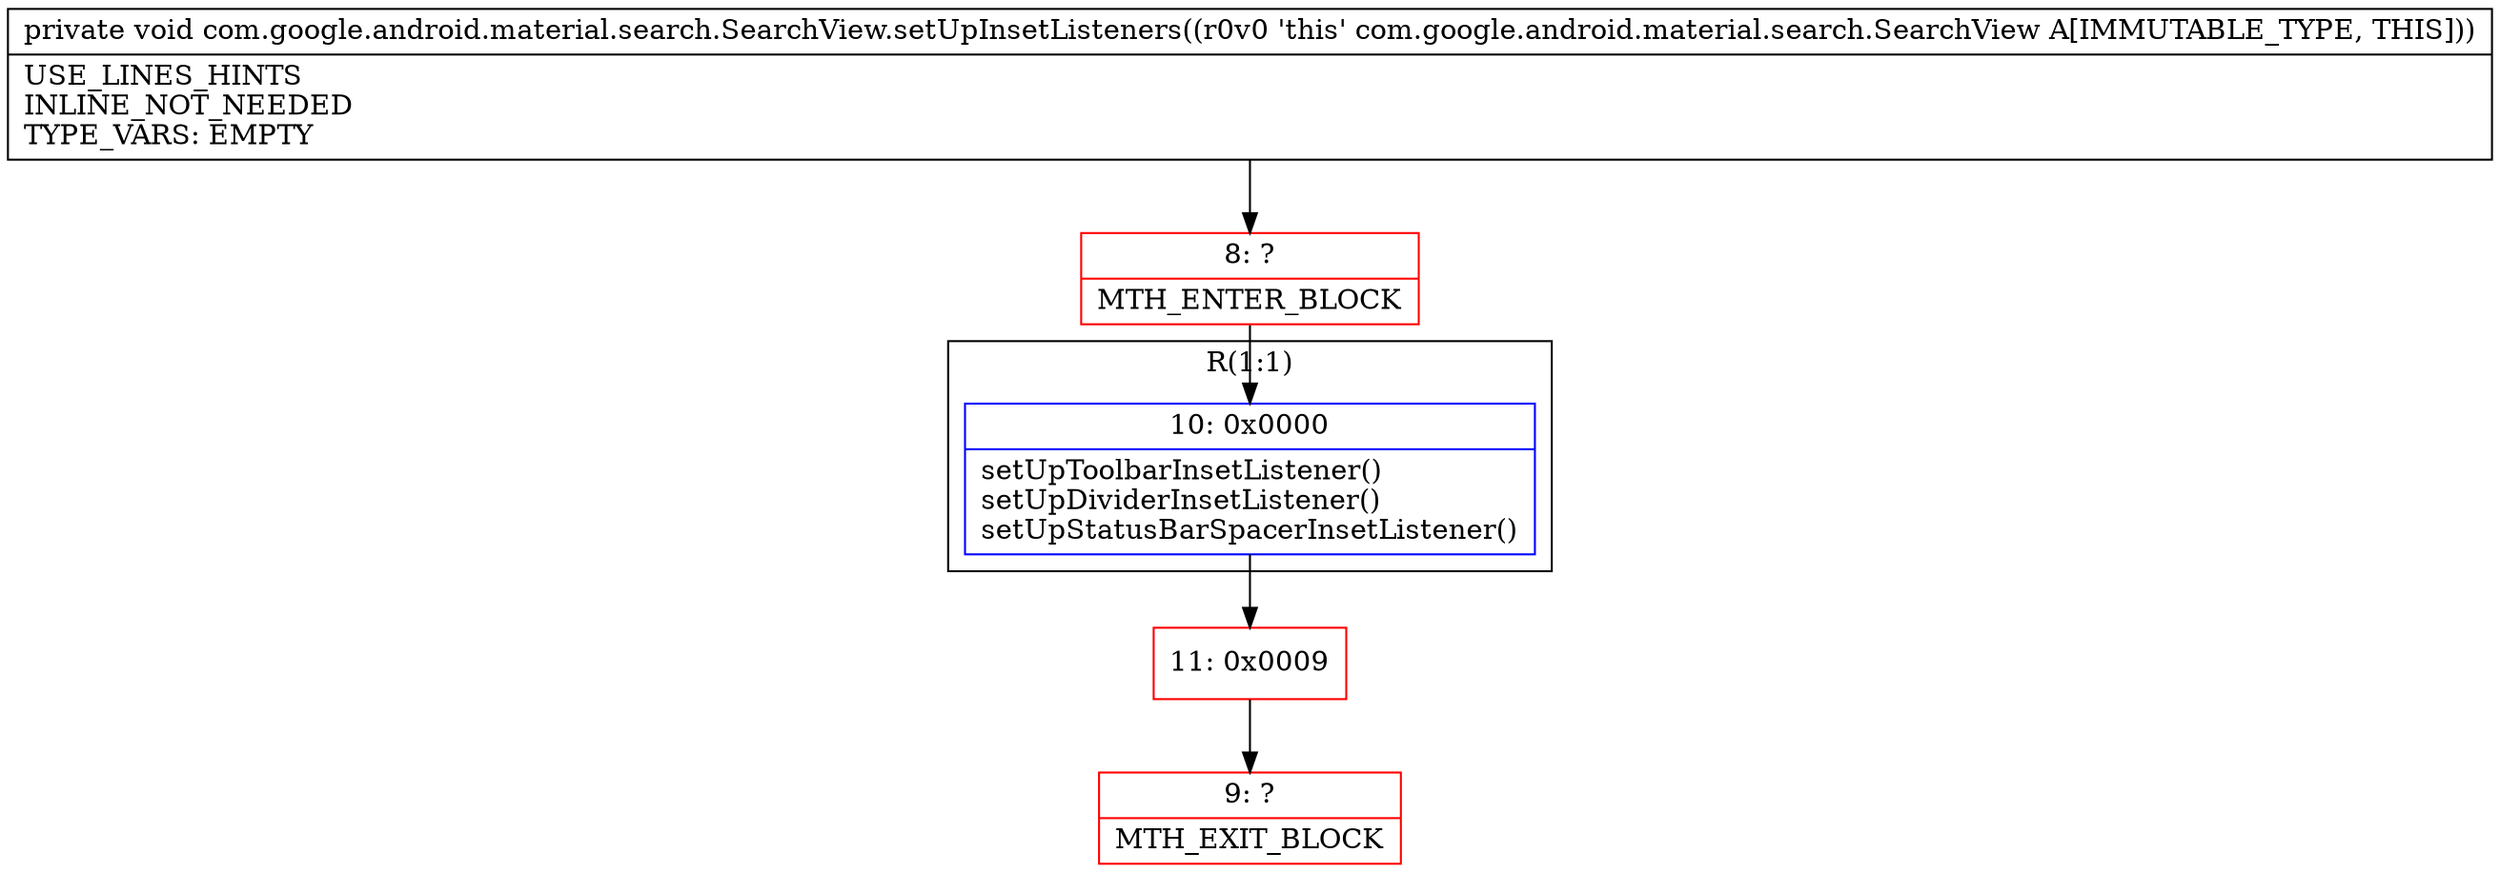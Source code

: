 digraph "CFG forcom.google.android.material.search.SearchView.setUpInsetListeners()V" {
subgraph cluster_Region_1630433482 {
label = "R(1:1)";
node [shape=record,color=blue];
Node_10 [shape=record,label="{10\:\ 0x0000|setUpToolbarInsetListener()\lsetUpDividerInsetListener()\lsetUpStatusBarSpacerInsetListener()\l}"];
}
Node_8 [shape=record,color=red,label="{8\:\ ?|MTH_ENTER_BLOCK\l}"];
Node_11 [shape=record,color=red,label="{11\:\ 0x0009}"];
Node_9 [shape=record,color=red,label="{9\:\ ?|MTH_EXIT_BLOCK\l}"];
MethodNode[shape=record,label="{private void com.google.android.material.search.SearchView.setUpInsetListeners((r0v0 'this' com.google.android.material.search.SearchView A[IMMUTABLE_TYPE, THIS]))  | USE_LINES_HINTS\lINLINE_NOT_NEEDED\lTYPE_VARS: EMPTY\l}"];
MethodNode -> Node_8;Node_10 -> Node_11;
Node_8 -> Node_10;
Node_11 -> Node_9;
}

